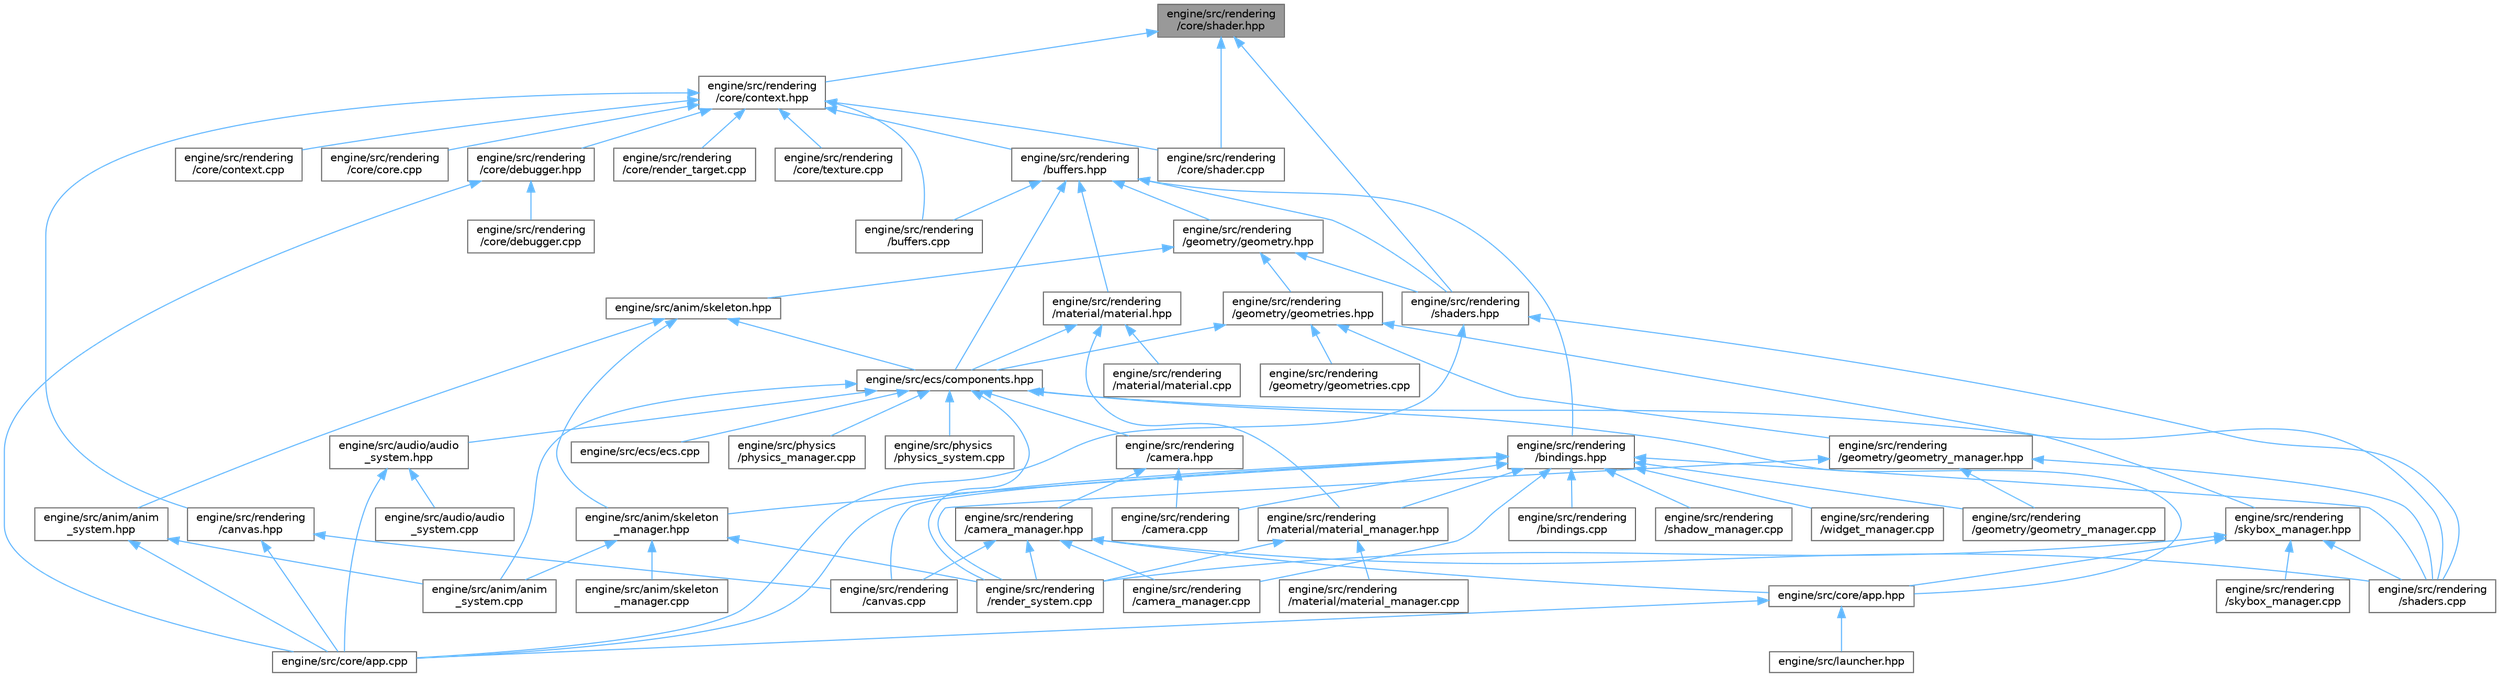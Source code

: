 digraph "engine/src/rendering/core/shader.hpp"
{
 // LATEX_PDF_SIZE
  bgcolor="transparent";
  edge [fontname=Helvetica,fontsize=10,labelfontname=Helvetica,labelfontsize=10];
  node [fontname=Helvetica,fontsize=10,shape=box,height=0.2,width=0.4];
  Node1 [id="Node000001",label="engine/src/rendering\l/core/shader.hpp",height=0.2,width=0.4,color="gray40", fillcolor="grey60", style="filled", fontcolor="black",tooltip=" "];
  Node1 -> Node2 [id="edge165_Node000001_Node000002",dir="back",color="steelblue1",style="solid",tooltip=" "];
  Node2 [id="Node000002",label="engine/src/rendering\l/core/context.hpp",height=0.2,width=0.4,color="grey40", fillcolor="white", style="filled",URL="$rendering_2core_2context_8hpp.html",tooltip=" "];
  Node2 -> Node3 [id="edge166_Node000002_Node000003",dir="back",color="steelblue1",style="solid",tooltip=" "];
  Node3 [id="Node000003",label="engine/src/rendering\l/buffers.cpp",height=0.2,width=0.4,color="grey40", fillcolor="white", style="filled",URL="$buffers_8cpp.html",tooltip=" "];
  Node2 -> Node4 [id="edge167_Node000002_Node000004",dir="back",color="steelblue1",style="solid",tooltip=" "];
  Node4 [id="Node000004",label="engine/src/rendering\l/buffers.hpp",height=0.2,width=0.4,color="grey40", fillcolor="white", style="filled",URL="$buffers_8hpp.html",tooltip=" "];
  Node4 -> Node5 [id="edge168_Node000004_Node000005",dir="back",color="steelblue1",style="solid",tooltip=" "];
  Node5 [id="Node000005",label="engine/src/ecs/components.hpp",height=0.2,width=0.4,color="grey40", fillcolor="white", style="filled",URL="$components_8hpp.html",tooltip=" "];
  Node5 -> Node6 [id="edge169_Node000005_Node000006",dir="back",color="steelblue1",style="solid",tooltip=" "];
  Node6 [id="Node000006",label="engine/src/anim/anim\l_system.cpp",height=0.2,width=0.4,color="grey40", fillcolor="white", style="filled",URL="$anim__system_8cpp.html",tooltip=" "];
  Node5 -> Node7 [id="edge170_Node000005_Node000007",dir="back",color="steelblue1",style="solid",tooltip=" "];
  Node7 [id="Node000007",label="engine/src/audio/audio\l_system.hpp",height=0.2,width=0.4,color="grey40", fillcolor="white", style="filled",URL="$audio__system_8hpp.html",tooltip=" "];
  Node7 -> Node8 [id="edge171_Node000007_Node000008",dir="back",color="steelblue1",style="solid",tooltip=" "];
  Node8 [id="Node000008",label="engine/src/audio/audio\l_system.cpp",height=0.2,width=0.4,color="grey40", fillcolor="white", style="filled",URL="$audio__system_8cpp.html",tooltip=" "];
  Node7 -> Node9 [id="edge172_Node000007_Node000009",dir="back",color="steelblue1",style="solid",tooltip=" "];
  Node9 [id="Node000009",label="engine/src/core/app.cpp",height=0.2,width=0.4,color="grey40", fillcolor="white", style="filled",URL="$app_8cpp.html",tooltip=" "];
  Node5 -> Node10 [id="edge173_Node000005_Node000010",dir="back",color="steelblue1",style="solid",tooltip=" "];
  Node10 [id="Node000010",label="engine/src/core/app.hpp",height=0.2,width=0.4,color="grey40", fillcolor="white", style="filled",URL="$app_8hpp.html",tooltip=" "];
  Node10 -> Node9 [id="edge174_Node000010_Node000009",dir="back",color="steelblue1",style="solid",tooltip=" "];
  Node10 -> Node11 [id="edge175_Node000010_Node000011",dir="back",color="steelblue1",style="solid",tooltip=" "];
  Node11 [id="Node000011",label="engine/src/launcher.hpp",height=0.2,width=0.4,color="grey40", fillcolor="white", style="filled",URL="$launcher_8hpp.html",tooltip=" "];
  Node5 -> Node12 [id="edge176_Node000005_Node000012",dir="back",color="steelblue1",style="solid",tooltip=" "];
  Node12 [id="Node000012",label="engine/src/ecs/ecs.cpp",height=0.2,width=0.4,color="grey40", fillcolor="white", style="filled",URL="$ecs_8cpp.html",tooltip=" "];
  Node5 -> Node13 [id="edge177_Node000005_Node000013",dir="back",color="steelblue1",style="solid",tooltip=" "];
  Node13 [id="Node000013",label="engine/src/physics\l/physics_manager.cpp",height=0.2,width=0.4,color="grey40", fillcolor="white", style="filled",URL="$physics__manager_8cpp.html",tooltip=" "];
  Node5 -> Node14 [id="edge178_Node000005_Node000014",dir="back",color="steelblue1",style="solid",tooltip=" "];
  Node14 [id="Node000014",label="engine/src/physics\l/physics_system.cpp",height=0.2,width=0.4,color="grey40", fillcolor="white", style="filled",URL="$physics__system_8cpp.html",tooltip=" "];
  Node5 -> Node15 [id="edge179_Node000005_Node000015",dir="back",color="steelblue1",style="solid",tooltip=" "];
  Node15 [id="Node000015",label="engine/src/rendering\l/camera.hpp",height=0.2,width=0.4,color="grey40", fillcolor="white", style="filled",URL="$camera_8hpp.html",tooltip=" "];
  Node15 -> Node16 [id="edge180_Node000015_Node000016",dir="back",color="steelblue1",style="solid",tooltip=" "];
  Node16 [id="Node000016",label="engine/src/rendering\l/camera.cpp",height=0.2,width=0.4,color="grey40", fillcolor="white", style="filled",URL="$camera_8cpp.html",tooltip=" "];
  Node15 -> Node17 [id="edge181_Node000015_Node000017",dir="back",color="steelblue1",style="solid",tooltip=" "];
  Node17 [id="Node000017",label="engine/src/rendering\l/camera_manager.hpp",height=0.2,width=0.4,color="grey40", fillcolor="white", style="filled",URL="$camera__manager_8hpp.html",tooltip=" "];
  Node17 -> Node10 [id="edge182_Node000017_Node000010",dir="back",color="steelblue1",style="solid",tooltip=" "];
  Node17 -> Node18 [id="edge183_Node000017_Node000018",dir="back",color="steelblue1",style="solid",tooltip=" "];
  Node18 [id="Node000018",label="engine/src/rendering\l/camera_manager.cpp",height=0.2,width=0.4,color="grey40", fillcolor="white", style="filled",URL="$camera__manager_8cpp.html",tooltip=" "];
  Node17 -> Node19 [id="edge184_Node000017_Node000019",dir="back",color="steelblue1",style="solid",tooltip=" "];
  Node19 [id="Node000019",label="engine/src/rendering\l/canvas.cpp",height=0.2,width=0.4,color="grey40", fillcolor="white", style="filled",URL="$canvas_8cpp.html",tooltip=" "];
  Node17 -> Node20 [id="edge185_Node000017_Node000020",dir="back",color="steelblue1",style="solid",tooltip=" "];
  Node20 [id="Node000020",label="engine/src/rendering\l/render_system.cpp",height=0.2,width=0.4,color="grey40", fillcolor="white", style="filled",URL="$render__system_8cpp.html",tooltip=" "];
  Node17 -> Node21 [id="edge186_Node000017_Node000021",dir="back",color="steelblue1",style="solid",tooltip=" "];
  Node21 [id="Node000021",label="engine/src/rendering\l/shaders.cpp",height=0.2,width=0.4,color="grey40", fillcolor="white", style="filled",URL="$shaders_8cpp.html",tooltip=" "];
  Node5 -> Node20 [id="edge187_Node000005_Node000020",dir="back",color="steelblue1",style="solid",tooltip=" "];
  Node5 -> Node21 [id="edge188_Node000005_Node000021",dir="back",color="steelblue1",style="solid",tooltip=" "];
  Node4 -> Node22 [id="edge189_Node000004_Node000022",dir="back",color="steelblue1",style="solid",tooltip=" "];
  Node22 [id="Node000022",label="engine/src/rendering\l/bindings.hpp",height=0.2,width=0.4,color="grey40", fillcolor="white", style="filled",URL="$bindings_8hpp.html",tooltip=" "];
  Node22 -> Node23 [id="edge190_Node000022_Node000023",dir="back",color="steelblue1",style="solid",tooltip=" "];
  Node23 [id="Node000023",label="engine/src/anim/skeleton\l_manager.hpp",height=0.2,width=0.4,color="grey40", fillcolor="white", style="filled",URL="$skeleton__manager_8hpp.html",tooltip=" "];
  Node23 -> Node6 [id="edge191_Node000023_Node000006",dir="back",color="steelblue1",style="solid",tooltip=" "];
  Node23 -> Node24 [id="edge192_Node000023_Node000024",dir="back",color="steelblue1",style="solid",tooltip=" "];
  Node24 [id="Node000024",label="engine/src/anim/skeleton\l_manager.cpp",height=0.2,width=0.4,color="grey40", fillcolor="white", style="filled",URL="$skeleton__manager_8cpp.html",tooltip=" "];
  Node23 -> Node20 [id="edge193_Node000023_Node000020",dir="back",color="steelblue1",style="solid",tooltip=" "];
  Node22 -> Node9 [id="edge194_Node000022_Node000009",dir="back",color="steelblue1",style="solid",tooltip=" "];
  Node22 -> Node25 [id="edge195_Node000022_Node000025",dir="back",color="steelblue1",style="solid",tooltip=" "];
  Node25 [id="Node000025",label="engine/src/rendering\l/bindings.cpp",height=0.2,width=0.4,color="grey40", fillcolor="white", style="filled",URL="$bindings_8cpp.html",tooltip=" "];
  Node22 -> Node16 [id="edge196_Node000022_Node000016",dir="back",color="steelblue1",style="solid",tooltip=" "];
  Node22 -> Node18 [id="edge197_Node000022_Node000018",dir="back",color="steelblue1",style="solid",tooltip=" "];
  Node22 -> Node19 [id="edge198_Node000022_Node000019",dir="back",color="steelblue1",style="solid",tooltip=" "];
  Node22 -> Node26 [id="edge199_Node000022_Node000026",dir="back",color="steelblue1",style="solid",tooltip=" "];
  Node26 [id="Node000026",label="engine/src/rendering\l/geometry/geometry_manager.cpp",height=0.2,width=0.4,color="grey40", fillcolor="white", style="filled",URL="$geometry__manager_8cpp.html",tooltip=" "];
  Node22 -> Node27 [id="edge200_Node000022_Node000027",dir="back",color="steelblue1",style="solid",tooltip=" "];
  Node27 [id="Node000027",label="engine/src/rendering\l/material/material_manager.hpp",height=0.2,width=0.4,color="grey40", fillcolor="white", style="filled",URL="$material__manager_8hpp.html",tooltip=" "];
  Node27 -> Node28 [id="edge201_Node000027_Node000028",dir="back",color="steelblue1",style="solid",tooltip=" "];
  Node28 [id="Node000028",label="engine/src/rendering\l/material/material_manager.cpp",height=0.2,width=0.4,color="grey40", fillcolor="white", style="filled",URL="$material__manager_8cpp.html",tooltip=" "];
  Node27 -> Node20 [id="edge202_Node000027_Node000020",dir="back",color="steelblue1",style="solid",tooltip=" "];
  Node22 -> Node21 [id="edge203_Node000022_Node000021",dir="back",color="steelblue1",style="solid",tooltip=" "];
  Node22 -> Node29 [id="edge204_Node000022_Node000029",dir="back",color="steelblue1",style="solid",tooltip=" "];
  Node29 [id="Node000029",label="engine/src/rendering\l/shadow_manager.cpp",height=0.2,width=0.4,color="grey40", fillcolor="white", style="filled",URL="$shadow__manager_8cpp.html",tooltip=" "];
  Node22 -> Node30 [id="edge205_Node000022_Node000030",dir="back",color="steelblue1",style="solid",tooltip=" "];
  Node30 [id="Node000030",label="engine/src/rendering\l/widget_manager.cpp",height=0.2,width=0.4,color="grey40", fillcolor="white", style="filled",URL="$widget__manager_8cpp.html",tooltip=" "];
  Node4 -> Node3 [id="edge206_Node000004_Node000003",dir="back",color="steelblue1",style="solid",tooltip=" "];
  Node4 -> Node31 [id="edge207_Node000004_Node000031",dir="back",color="steelblue1",style="solid",tooltip=" "];
  Node31 [id="Node000031",label="engine/src/rendering\l/geometry/geometry.hpp",height=0.2,width=0.4,color="grey40", fillcolor="white", style="filled",URL="$geometry_8hpp.html",tooltip=" "];
  Node31 -> Node32 [id="edge208_Node000031_Node000032",dir="back",color="steelblue1",style="solid",tooltip=" "];
  Node32 [id="Node000032",label="engine/src/anim/skeleton.hpp",height=0.2,width=0.4,color="grey40", fillcolor="white", style="filled",URL="$skeleton_8hpp.html",tooltip=" "];
  Node32 -> Node33 [id="edge209_Node000032_Node000033",dir="back",color="steelblue1",style="solid",tooltip=" "];
  Node33 [id="Node000033",label="engine/src/anim/anim\l_system.hpp",height=0.2,width=0.4,color="grey40", fillcolor="white", style="filled",URL="$anim__system_8hpp.html",tooltip=" "];
  Node33 -> Node6 [id="edge210_Node000033_Node000006",dir="back",color="steelblue1",style="solid",tooltip=" "];
  Node33 -> Node9 [id="edge211_Node000033_Node000009",dir="back",color="steelblue1",style="solid",tooltip=" "];
  Node32 -> Node23 [id="edge212_Node000032_Node000023",dir="back",color="steelblue1",style="solid",tooltip=" "];
  Node32 -> Node5 [id="edge213_Node000032_Node000005",dir="back",color="steelblue1",style="solid",tooltip=" "];
  Node31 -> Node34 [id="edge214_Node000031_Node000034",dir="back",color="steelblue1",style="solid",tooltip=" "];
  Node34 [id="Node000034",label="engine/src/rendering\l/geometry/geometries.hpp",height=0.2,width=0.4,color="grey40", fillcolor="white", style="filled",URL="$geometries_8hpp.html",tooltip=" "];
  Node34 -> Node5 [id="edge215_Node000034_Node000005",dir="back",color="steelblue1",style="solid",tooltip=" "];
  Node34 -> Node35 [id="edge216_Node000034_Node000035",dir="back",color="steelblue1",style="solid",tooltip=" "];
  Node35 [id="Node000035",label="engine/src/rendering\l/geometry/geometries.cpp",height=0.2,width=0.4,color="grey40", fillcolor="white", style="filled",URL="$geometries_8cpp.html",tooltip=" "];
  Node34 -> Node36 [id="edge217_Node000034_Node000036",dir="back",color="steelblue1",style="solid",tooltip=" "];
  Node36 [id="Node000036",label="engine/src/rendering\l/geometry/geometry_manager.hpp",height=0.2,width=0.4,color="grey40", fillcolor="white", style="filled",URL="$geometry__manager_8hpp.html",tooltip=" "];
  Node36 -> Node26 [id="edge218_Node000036_Node000026",dir="back",color="steelblue1",style="solid",tooltip=" "];
  Node36 -> Node20 [id="edge219_Node000036_Node000020",dir="back",color="steelblue1",style="solid",tooltip=" "];
  Node36 -> Node21 [id="edge220_Node000036_Node000021",dir="back",color="steelblue1",style="solid",tooltip=" "];
  Node34 -> Node37 [id="edge221_Node000034_Node000037",dir="back",color="steelblue1",style="solid",tooltip=" "];
  Node37 [id="Node000037",label="engine/src/rendering\l/skybox_manager.hpp",height=0.2,width=0.4,color="grey40", fillcolor="white", style="filled",URL="$skybox__manager_8hpp.html",tooltip=" "];
  Node37 -> Node10 [id="edge222_Node000037_Node000010",dir="back",color="steelblue1",style="solid",tooltip=" "];
  Node37 -> Node20 [id="edge223_Node000037_Node000020",dir="back",color="steelblue1",style="solid",tooltip=" "];
  Node37 -> Node21 [id="edge224_Node000037_Node000021",dir="back",color="steelblue1",style="solid",tooltip=" "];
  Node37 -> Node38 [id="edge225_Node000037_Node000038",dir="back",color="steelblue1",style="solid",tooltip=" "];
  Node38 [id="Node000038",label="engine/src/rendering\l/skybox_manager.cpp",height=0.2,width=0.4,color="grey40", fillcolor="white", style="filled",URL="$skybox__manager_8cpp.html",tooltip=" "];
  Node31 -> Node39 [id="edge226_Node000031_Node000039",dir="back",color="steelblue1",style="solid",tooltip=" "];
  Node39 [id="Node000039",label="engine/src/rendering\l/shaders.hpp",height=0.2,width=0.4,color="grey40", fillcolor="white", style="filled",URL="$shaders_8hpp.html",tooltip=" "];
  Node39 -> Node9 [id="edge227_Node000039_Node000009",dir="back",color="steelblue1",style="solid",tooltip=" "];
  Node39 -> Node21 [id="edge228_Node000039_Node000021",dir="back",color="steelblue1",style="solid",tooltip=" "];
  Node4 -> Node40 [id="edge229_Node000004_Node000040",dir="back",color="steelblue1",style="solid",tooltip=" "];
  Node40 [id="Node000040",label="engine/src/rendering\l/material/material.hpp",height=0.2,width=0.4,color="grey40", fillcolor="white", style="filled",URL="$material_8hpp.html",tooltip=" "];
  Node40 -> Node5 [id="edge230_Node000040_Node000005",dir="back",color="steelblue1",style="solid",tooltip=" "];
  Node40 -> Node41 [id="edge231_Node000040_Node000041",dir="back",color="steelblue1",style="solid",tooltip=" "];
  Node41 [id="Node000041",label="engine/src/rendering\l/material/material.cpp",height=0.2,width=0.4,color="grey40", fillcolor="white", style="filled",URL="$material_8cpp.html",tooltip=" "];
  Node40 -> Node27 [id="edge232_Node000040_Node000027",dir="back",color="steelblue1",style="solid",tooltip=" "];
  Node4 -> Node39 [id="edge233_Node000004_Node000039",dir="back",color="steelblue1",style="solid",tooltip=" "];
  Node2 -> Node42 [id="edge234_Node000002_Node000042",dir="back",color="steelblue1",style="solid",tooltip=" "];
  Node42 [id="Node000042",label="engine/src/rendering\l/canvas.hpp",height=0.2,width=0.4,color="grey40", fillcolor="white", style="filled",URL="$canvas_8hpp.html",tooltip=" "];
  Node42 -> Node9 [id="edge235_Node000042_Node000009",dir="back",color="steelblue1",style="solid",tooltip=" "];
  Node42 -> Node19 [id="edge236_Node000042_Node000019",dir="back",color="steelblue1",style="solid",tooltip=" "];
  Node2 -> Node43 [id="edge237_Node000002_Node000043",dir="back",color="steelblue1",style="solid",tooltip=" "];
  Node43 [id="Node000043",label="engine/src/rendering\l/core/context.cpp",height=0.2,width=0.4,color="grey40", fillcolor="white", style="filled",URL="$rendering_2core_2context_8cpp.html",tooltip=" "];
  Node2 -> Node44 [id="edge238_Node000002_Node000044",dir="back",color="steelblue1",style="solid",tooltip=" "];
  Node44 [id="Node000044",label="engine/src/rendering\l/core/core.cpp",height=0.2,width=0.4,color="grey40", fillcolor="white", style="filled",URL="$core_8cpp.html",tooltip=" "];
  Node2 -> Node45 [id="edge239_Node000002_Node000045",dir="back",color="steelblue1",style="solid",tooltip=" "];
  Node45 [id="Node000045",label="engine/src/rendering\l/core/debugger.hpp",height=0.2,width=0.4,color="grey40", fillcolor="white", style="filled",URL="$debugger_8hpp.html",tooltip=" "];
  Node45 -> Node9 [id="edge240_Node000045_Node000009",dir="back",color="steelblue1",style="solid",tooltip=" "];
  Node45 -> Node46 [id="edge241_Node000045_Node000046",dir="back",color="steelblue1",style="solid",tooltip=" "];
  Node46 [id="Node000046",label="engine/src/rendering\l/core/debugger.cpp",height=0.2,width=0.4,color="grey40", fillcolor="white", style="filled",URL="$debugger_8cpp.html",tooltip=" "];
  Node2 -> Node47 [id="edge242_Node000002_Node000047",dir="back",color="steelblue1",style="solid",tooltip=" "];
  Node47 [id="Node000047",label="engine/src/rendering\l/core/render_target.cpp",height=0.2,width=0.4,color="grey40", fillcolor="white", style="filled",URL="$render__target_8cpp.html",tooltip=" "];
  Node2 -> Node48 [id="edge243_Node000002_Node000048",dir="back",color="steelblue1",style="solid",tooltip=" "];
  Node48 [id="Node000048",label="engine/src/rendering\l/core/shader.cpp",height=0.2,width=0.4,color="grey40", fillcolor="white", style="filled",URL="$shader_8cpp.html",tooltip=" "];
  Node2 -> Node49 [id="edge244_Node000002_Node000049",dir="back",color="steelblue1",style="solid",tooltip=" "];
  Node49 [id="Node000049",label="engine/src/rendering\l/core/texture.cpp",height=0.2,width=0.4,color="grey40", fillcolor="white", style="filled",URL="$texture_8cpp.html",tooltip=" "];
  Node1 -> Node48 [id="edge245_Node000001_Node000048",dir="back",color="steelblue1",style="solid",tooltip=" "];
  Node1 -> Node39 [id="edge246_Node000001_Node000039",dir="back",color="steelblue1",style="solid",tooltip=" "];
}
